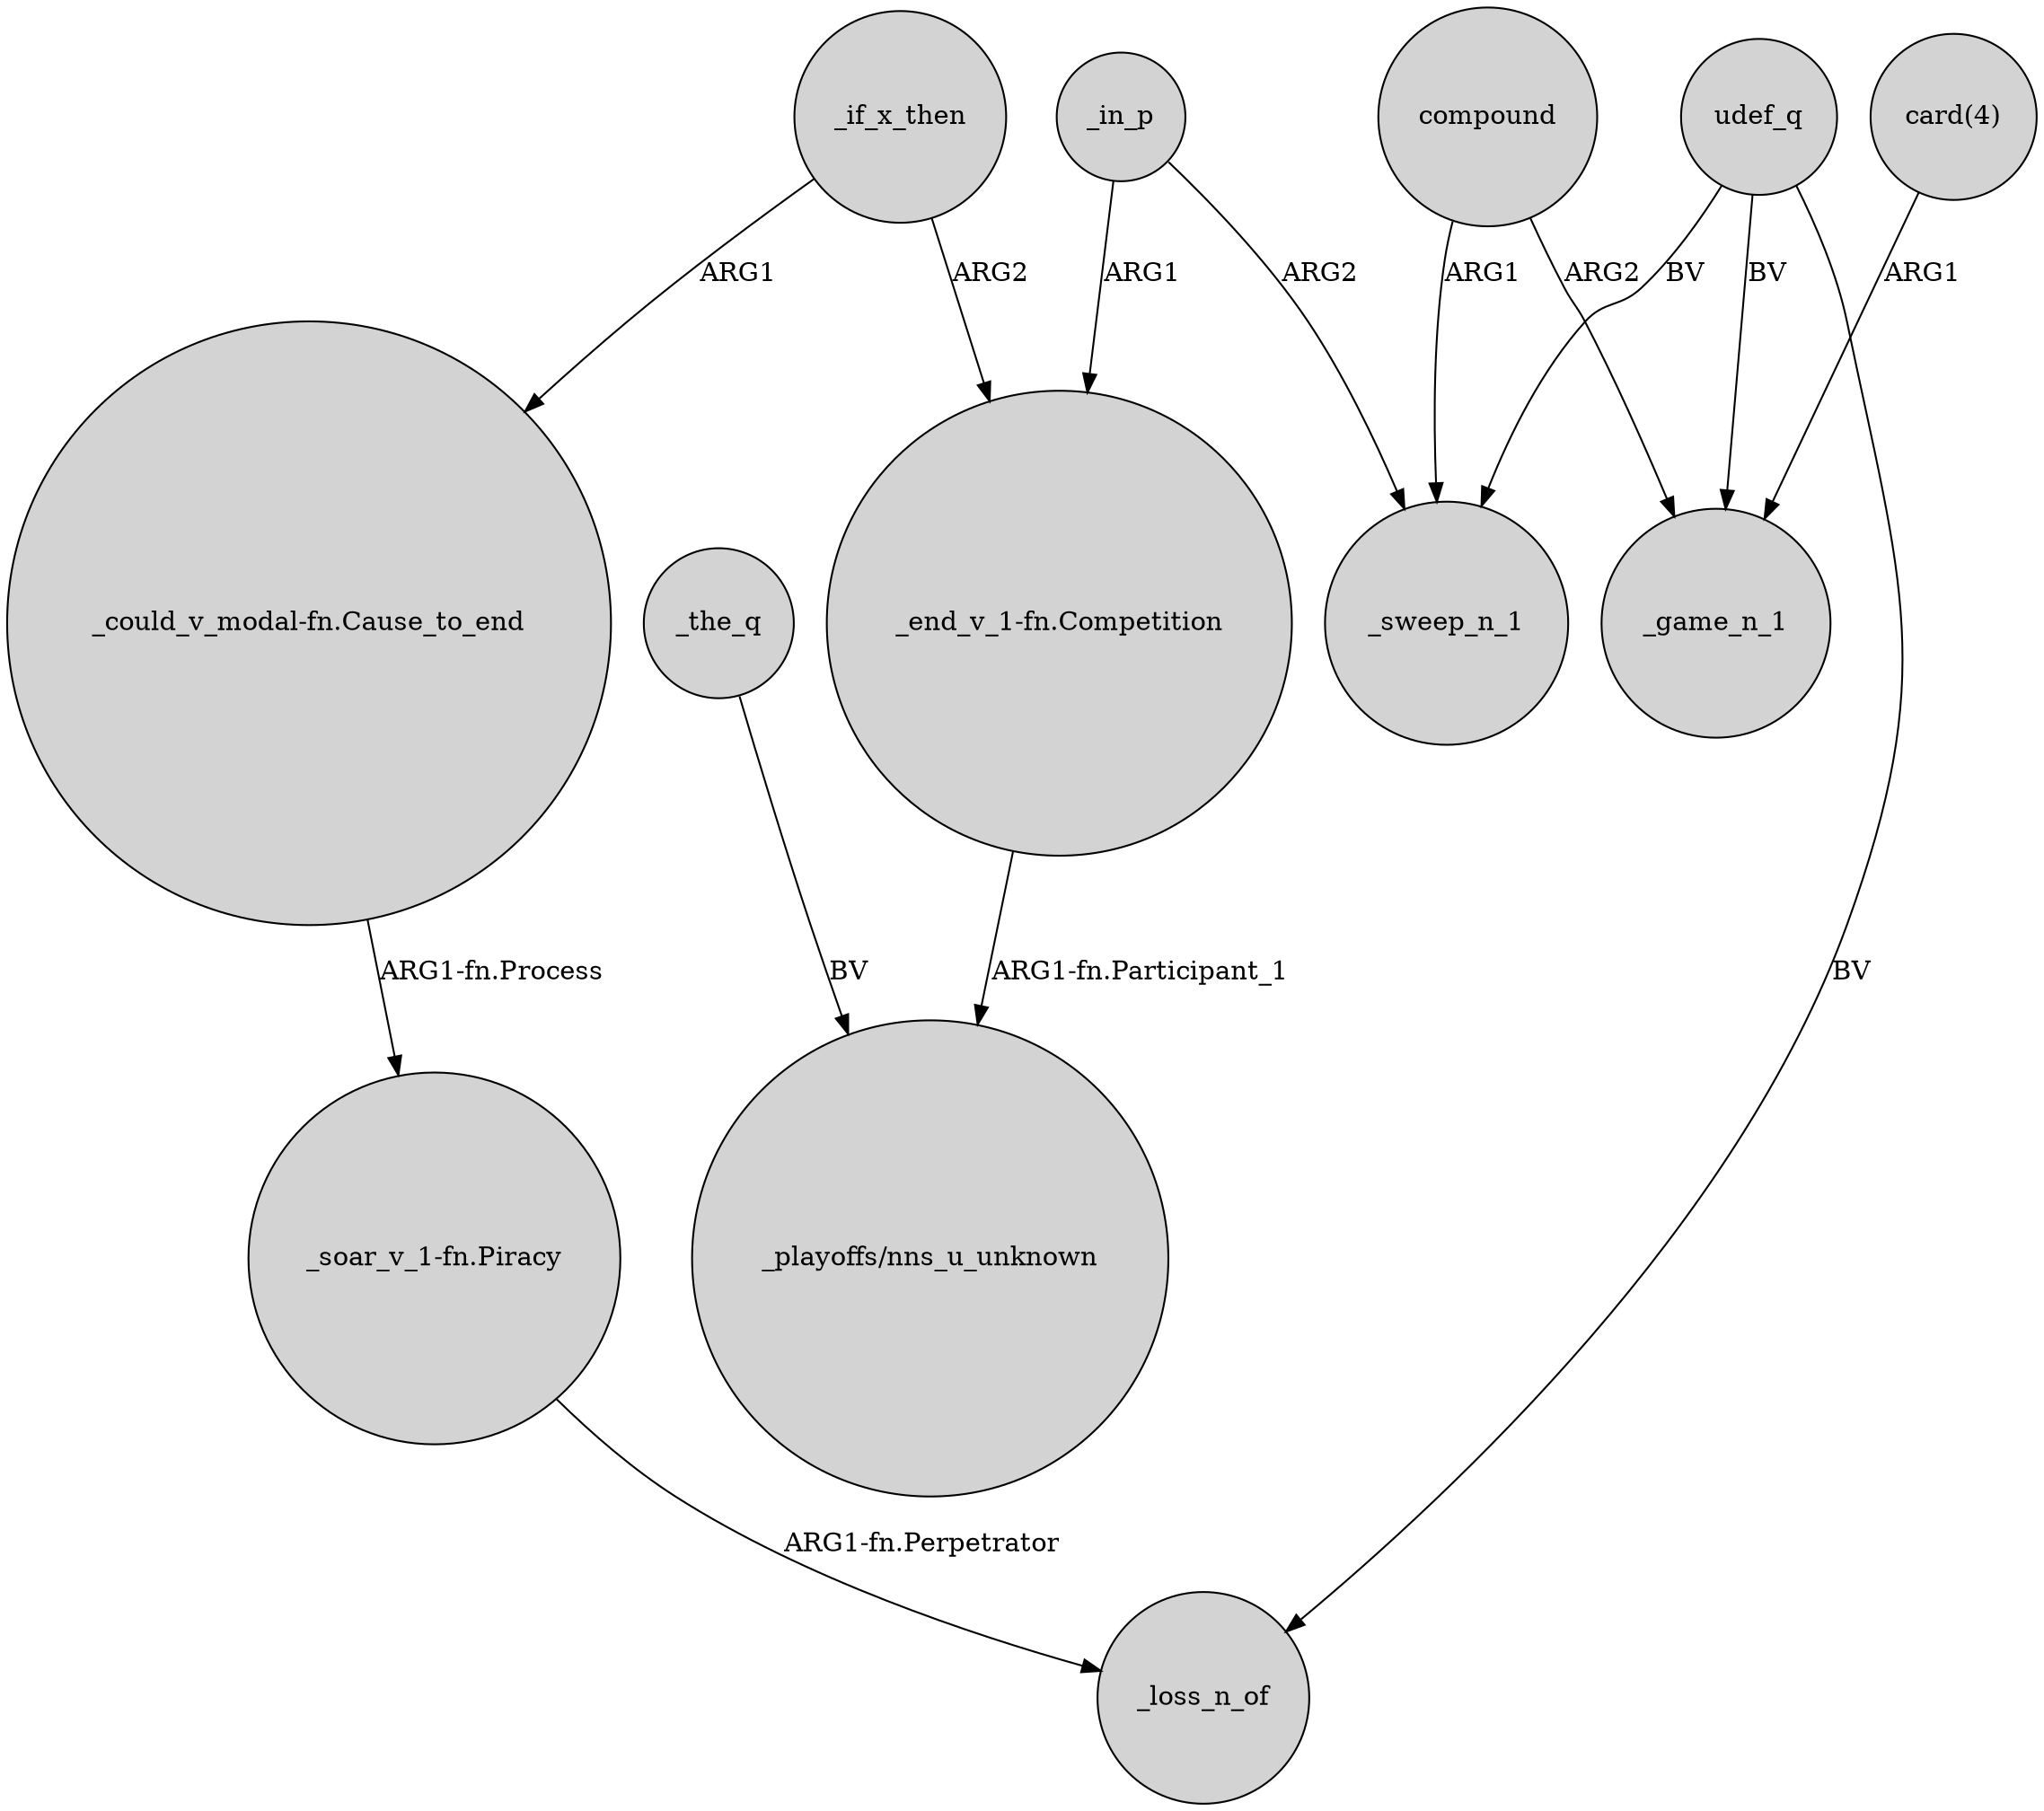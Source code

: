 digraph {
	node [shape=circle style=filled]
	_if_x_then -> "_end_v_1-fn.Competition" [label=ARG2]
	_in_p -> "_end_v_1-fn.Competition" [label=ARG1]
	_the_q -> "_playoffs/nns_u_unknown" [label=BV]
	compound -> _game_n_1 [label=ARG2]
	udef_q -> _loss_n_of [label=BV]
	"_end_v_1-fn.Competition" -> "_playoffs/nns_u_unknown" [label="ARG1-fn.Participant_1"]
	_in_p -> _sweep_n_1 [label=ARG2]
	"_could_v_modal-fn.Cause_to_end" -> "_soar_v_1-fn.Piracy" [label="ARG1-fn.Process"]
	compound -> _sweep_n_1 [label=ARG1]
	"_soar_v_1-fn.Piracy" -> _loss_n_of [label="ARG1-fn.Perpetrator"]
	_if_x_then -> "_could_v_modal-fn.Cause_to_end" [label=ARG1]
	"card(4)" -> _game_n_1 [label=ARG1]
	udef_q -> _game_n_1 [label=BV]
	udef_q -> _sweep_n_1 [label=BV]
}
